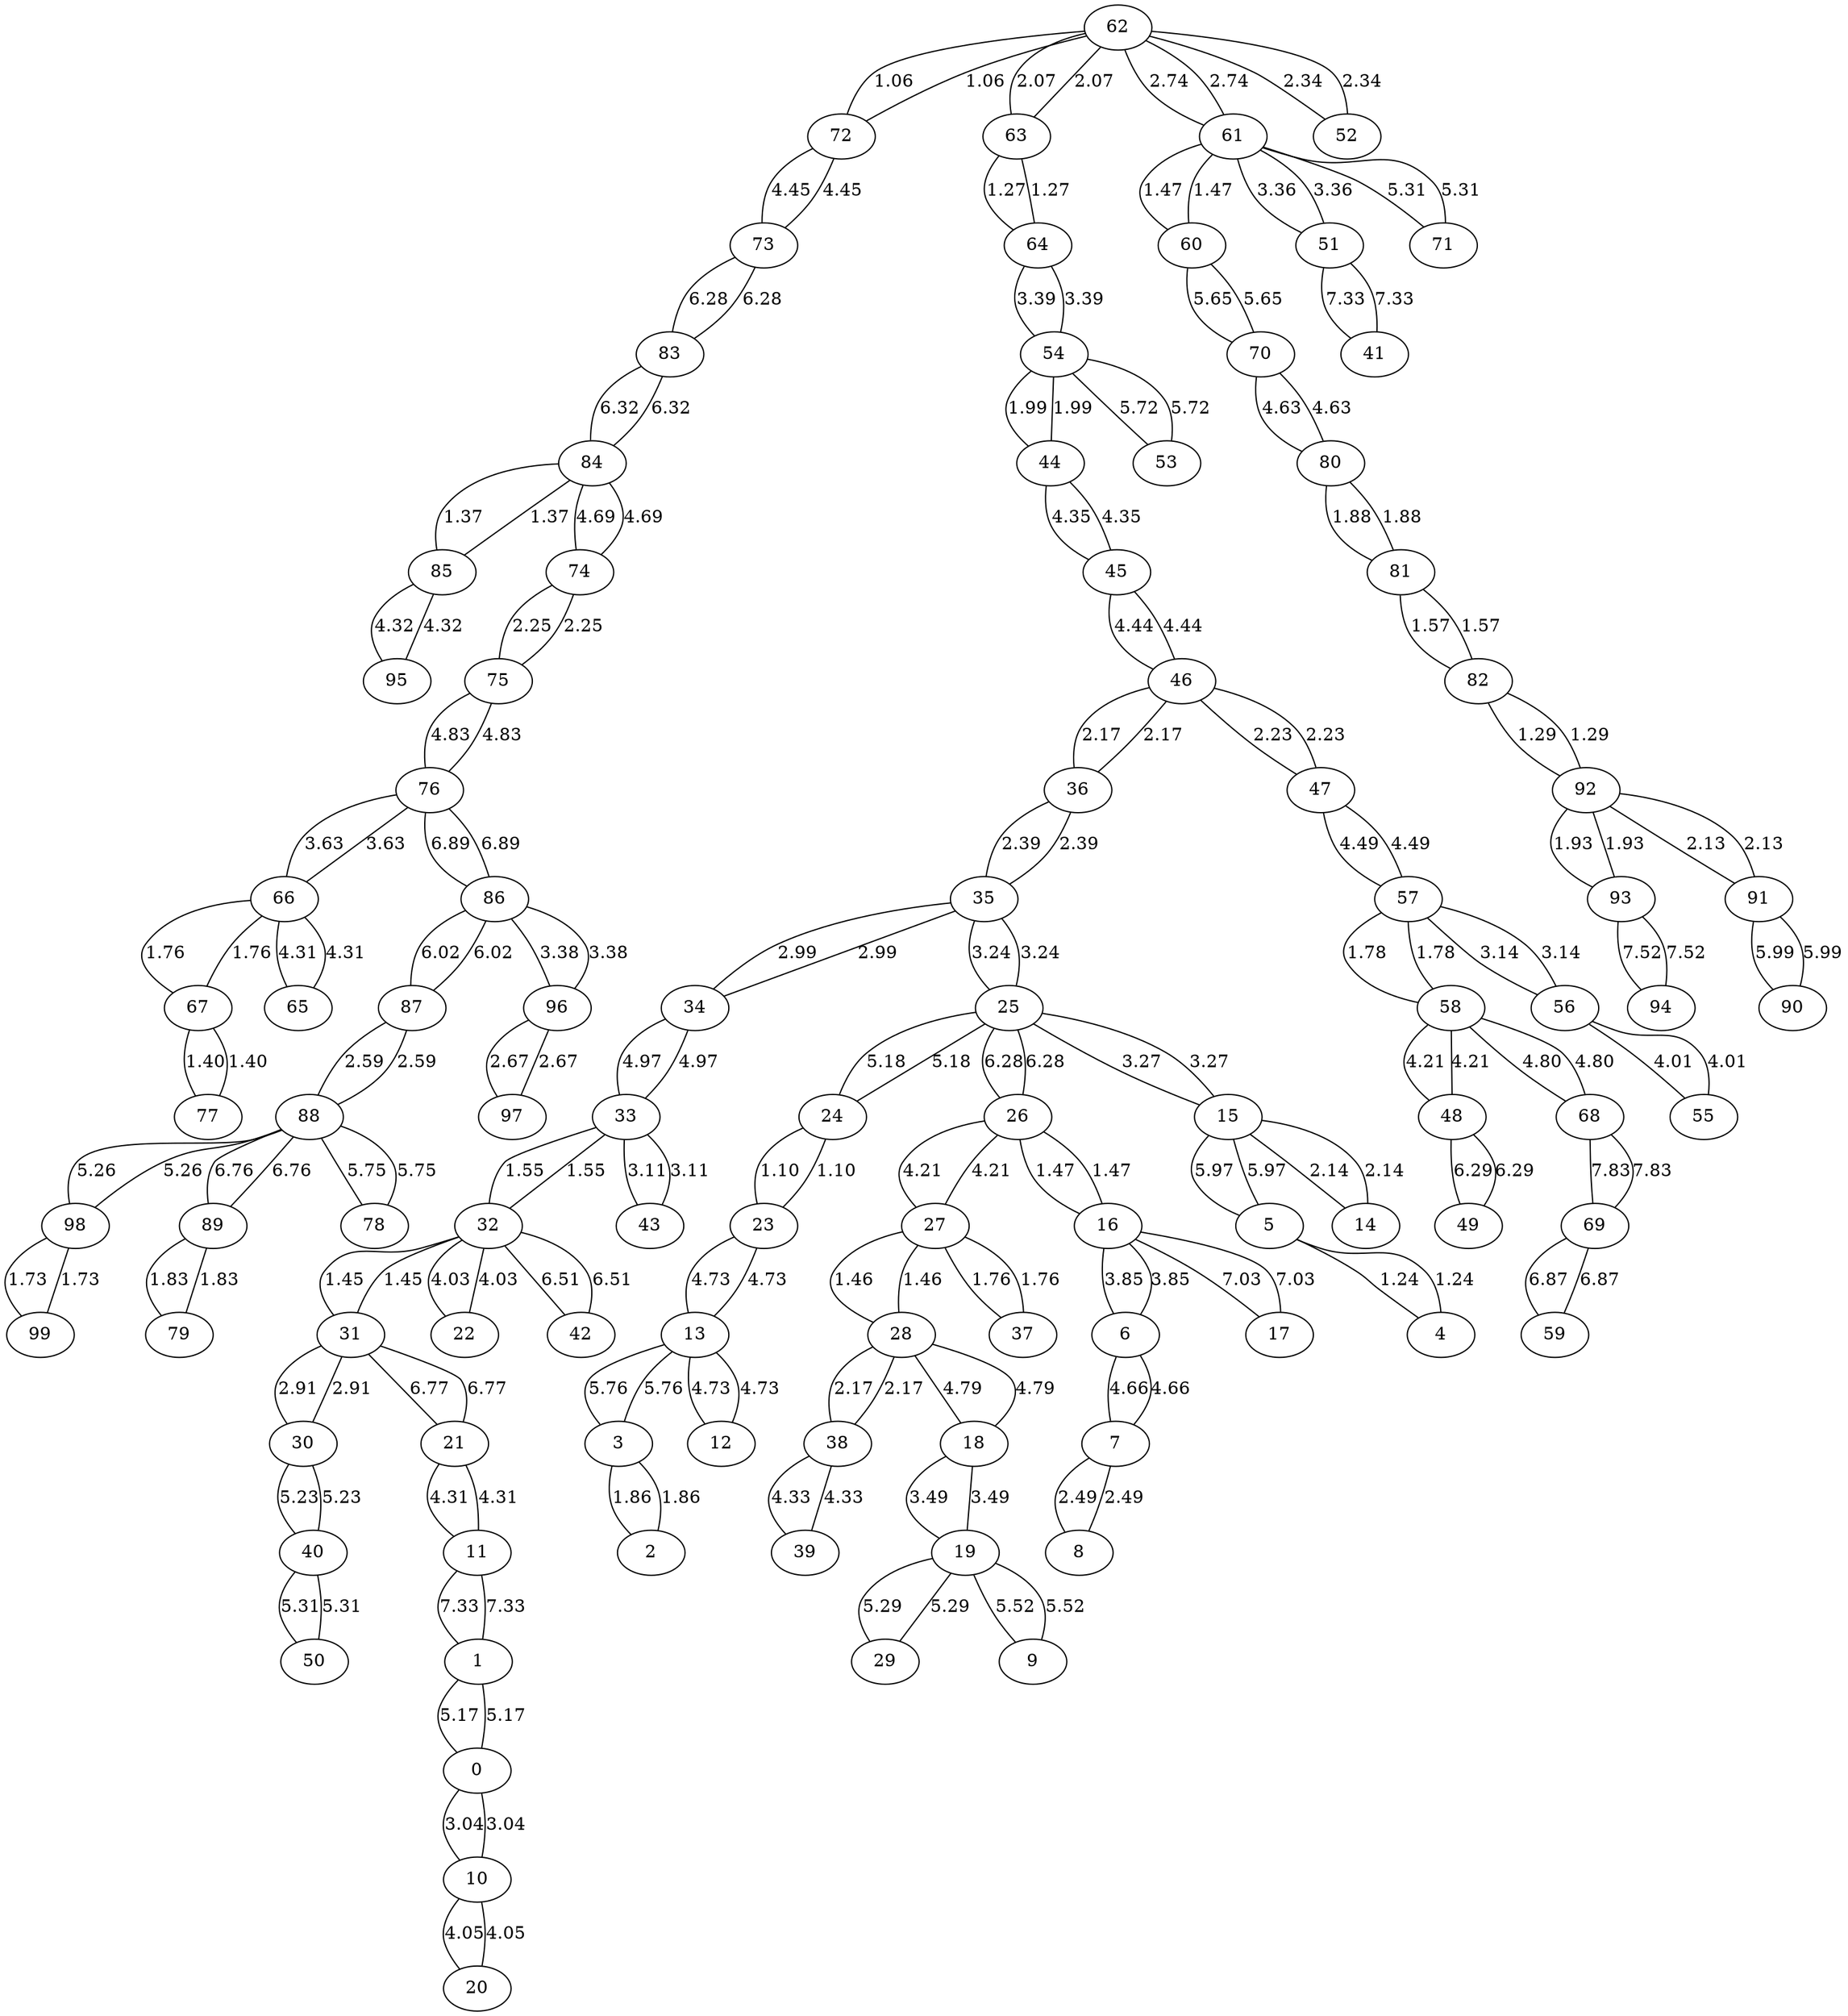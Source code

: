 graph sample {
62 -- 72 [label=1.06];
72 -- 62 [label=1.06];
23 -- 24 [label=1.10];
24 -- 23 [label=1.10];
4 -- 5 [label=1.24];
5 -- 4 [label=1.24];
63 -- 64 [label=1.27];
64 -- 63 [label=1.27];
82 -- 92 [label=1.29];
92 -- 82 [label=1.29];
84 -- 85 [label=1.37];
85 -- 84 [label=1.37];
67 -- 77 [label=1.40];
77 -- 67 [label=1.40];
31 -- 32 [label=1.45];
32 -- 31 [label=1.45];
27 -- 28 [label=1.46];
28 -- 27 [label=1.46];
60 -- 61 [label=1.47];
61 -- 60 [label=1.47];
16 -- 26 [label=1.47];
26 -- 16 [label=1.47];
32 -- 33 [label=1.55];
33 -- 32 [label=1.55];
81 -- 82 [label=1.57];
82 -- 81 [label=1.57];
98 -- 99 [label=1.73];
99 -- 98 [label=1.73];
66 -- 67 [label=1.76];
67 -- 66 [label=1.76];
27 -- 37 [label=1.76];
37 -- 27 [label=1.76];
57 -- 58 [label=1.78];
58 -- 57 [label=1.78];
79 -- 89 [label=1.83];
89 -- 79 [label=1.83];
2 -- 3 [label=1.86];
3 -- 2 [label=1.86];
80 -- 81 [label=1.88];
81 -- 80 [label=1.88];
92 -- 93 [label=1.93];
93 -- 92 [label=1.93];
44 -- 54 [label=1.99];
54 -- 44 [label=1.99];
62 -- 63 [label=2.07];
63 -- 62 [label=2.07];
91 -- 92 [label=2.13];
92 -- 91 [label=2.13];
14 -- 15 [label=2.14];
15 -- 14 [label=2.14];
36 -- 46 [label=2.17];
46 -- 36 [label=2.17];
28 -- 38 [label=2.17];
38 -- 28 [label=2.17];
46 -- 47 [label=2.23];
47 -- 46 [label=2.23];
74 -- 75 [label=2.25];
75 -- 74 [label=2.25];
52 -- 62 [label=2.34];
62 -- 52 [label=2.34];
35 -- 36 [label=2.39];
36 -- 35 [label=2.39];
7 -- 8 [label=2.49];
8 -- 7 [label=2.49];
87 -- 88 [label=2.59];
88 -- 87 [label=2.59];
96 -- 97 [label=2.67];
97 -- 96 [label=2.67];
61 -- 62 [label=2.74];
62 -- 61 [label=2.74];
30 -- 31 [label=2.91];
31 -- 30 [label=2.91];
34 -- 35 [label=2.99];
35 -- 34 [label=2.99];
0 -- 10 [label=3.04];
10 -- 0 [label=3.04];
33 -- 43 [label=3.11];
43 -- 33 [label=3.11];
56 -- 57 [label=3.14];
57 -- 56 [label=3.14];
25 -- 35 [label=3.24];
35 -- 25 [label=3.24];
15 -- 25 [label=3.27];
25 -- 15 [label=3.27];
51 -- 61 [label=3.36];
61 -- 51 [label=3.36];
86 -- 96 [label=3.38];
96 -- 86 [label=3.38];
54 -- 64 [label=3.39];
64 -- 54 [label=3.39];
18 -- 19 [label=3.49];
19 -- 18 [label=3.49];
66 -- 76 [label=3.63];
76 -- 66 [label=3.63];
6 -- 16 [label=3.85];
16 -- 6 [label=3.85];
55 -- 56 [label=4.01];
56 -- 55 [label=4.01];
22 -- 32 [label=4.03];
32 -- 22 [label=4.03];
10 -- 20 [label=4.05];
20 -- 10 [label=4.05];
48 -- 58 [label=4.21];
58 -- 48 [label=4.21];
26 -- 27 [label=4.21];
27 -- 26 [label=4.21];
65 -- 66 [label=4.31];
66 -- 65 [label=4.31];
11 -- 21 [label=4.31];
21 -- 11 [label=4.31];
85 -- 95 [label=4.32];
95 -- 85 [label=4.32];
38 -- 39 [label=4.33];
39 -- 38 [label=4.33];
44 -- 45 [label=4.35];
45 -- 44 [label=4.35];
45 -- 46 [label=4.44];
46 -- 45 [label=4.44];
72 -- 73 [label=4.45];
73 -- 72 [label=4.45];
47 -- 57 [label=4.49];
57 -- 47 [label=4.49];
70 -- 80 [label=4.63];
80 -- 70 [label=4.63];
6 -- 7 [label=4.66];
7 -- 6 [label=4.66];
74 -- 84 [label=4.69];
84 -- 74 [label=4.69];
12 -- 13 [label=4.73];
13 -- 12 [label=4.73];
13 -- 23 [label=4.73];
23 -- 13 [label=4.73];
18 -- 28 [label=4.79];
28 -- 18 [label=4.79];
58 -- 68 [label=4.80];
68 -- 58 [label=4.80];
75 -- 76 [label=4.83];
76 -- 75 [label=4.83];
33 -- 34 [label=4.97];
34 -- 33 [label=4.97];
0 -- 1 [label=5.17];
1 -- 0 [label=5.17];
24 -- 25 [label=5.18];
25 -- 24 [label=5.18];
30 -- 40 [label=5.23];
40 -- 30 [label=5.23];
88 -- 98 [label=5.26];
98 -- 88 [label=5.26];
19 -- 29 [label=5.29];
29 -- 19 [label=5.29];
61 -- 71 [label=5.31];
71 -- 61 [label=5.31];
40 -- 50 [label=5.31];
50 -- 40 [label=5.31];
9 -- 19 [label=5.52];
19 -- 9 [label=5.52];
60 -- 70 [label=5.65];
70 -- 60 [label=5.65];
53 -- 54 [label=5.72];
54 -- 53 [label=5.72];
78 -- 88 [label=5.75];
88 -- 78 [label=5.75];
3 -- 13 [label=5.76];
13 -- 3 [label=5.76];
5 -- 15 [label=5.97];
15 -- 5 [label=5.97];
90 -- 91 [label=5.99];
91 -- 90 [label=5.99];
86 -- 87 [label=6.02];
87 -- 86 [label=6.02];
25 -- 26 [label=6.28];
26 -- 25 [label=6.28];
73 -- 83 [label=6.28];
83 -- 73 [label=6.28];
48 -- 49 [label=6.29];
49 -- 48 [label=6.29];
83 -- 84 [label=6.32];
84 -- 83 [label=6.32];
32 -- 42 [label=6.51];
42 -- 32 [label=6.51];
88 -- 89 [label=6.76];
89 -- 88 [label=6.76];
21 -- 31 [label=6.77];
31 -- 21 [label=6.77];
59 -- 69 [label=6.87];
69 -- 59 [label=6.87];
76 -- 86 [label=6.89];
86 -- 76 [label=6.89];
16 -- 17 [label=7.03];
17 -- 16 [label=7.03];
41 -- 51 [label=7.33];
51 -- 41 [label=7.33];
1 -- 11 [label=7.33];
11 -- 1 [label=7.33];
93 -- 94 [label=7.52];
94 -- 93 [label=7.52];
68 -- 69 [label=7.83];
69 -- 68 [label=7.83];
}